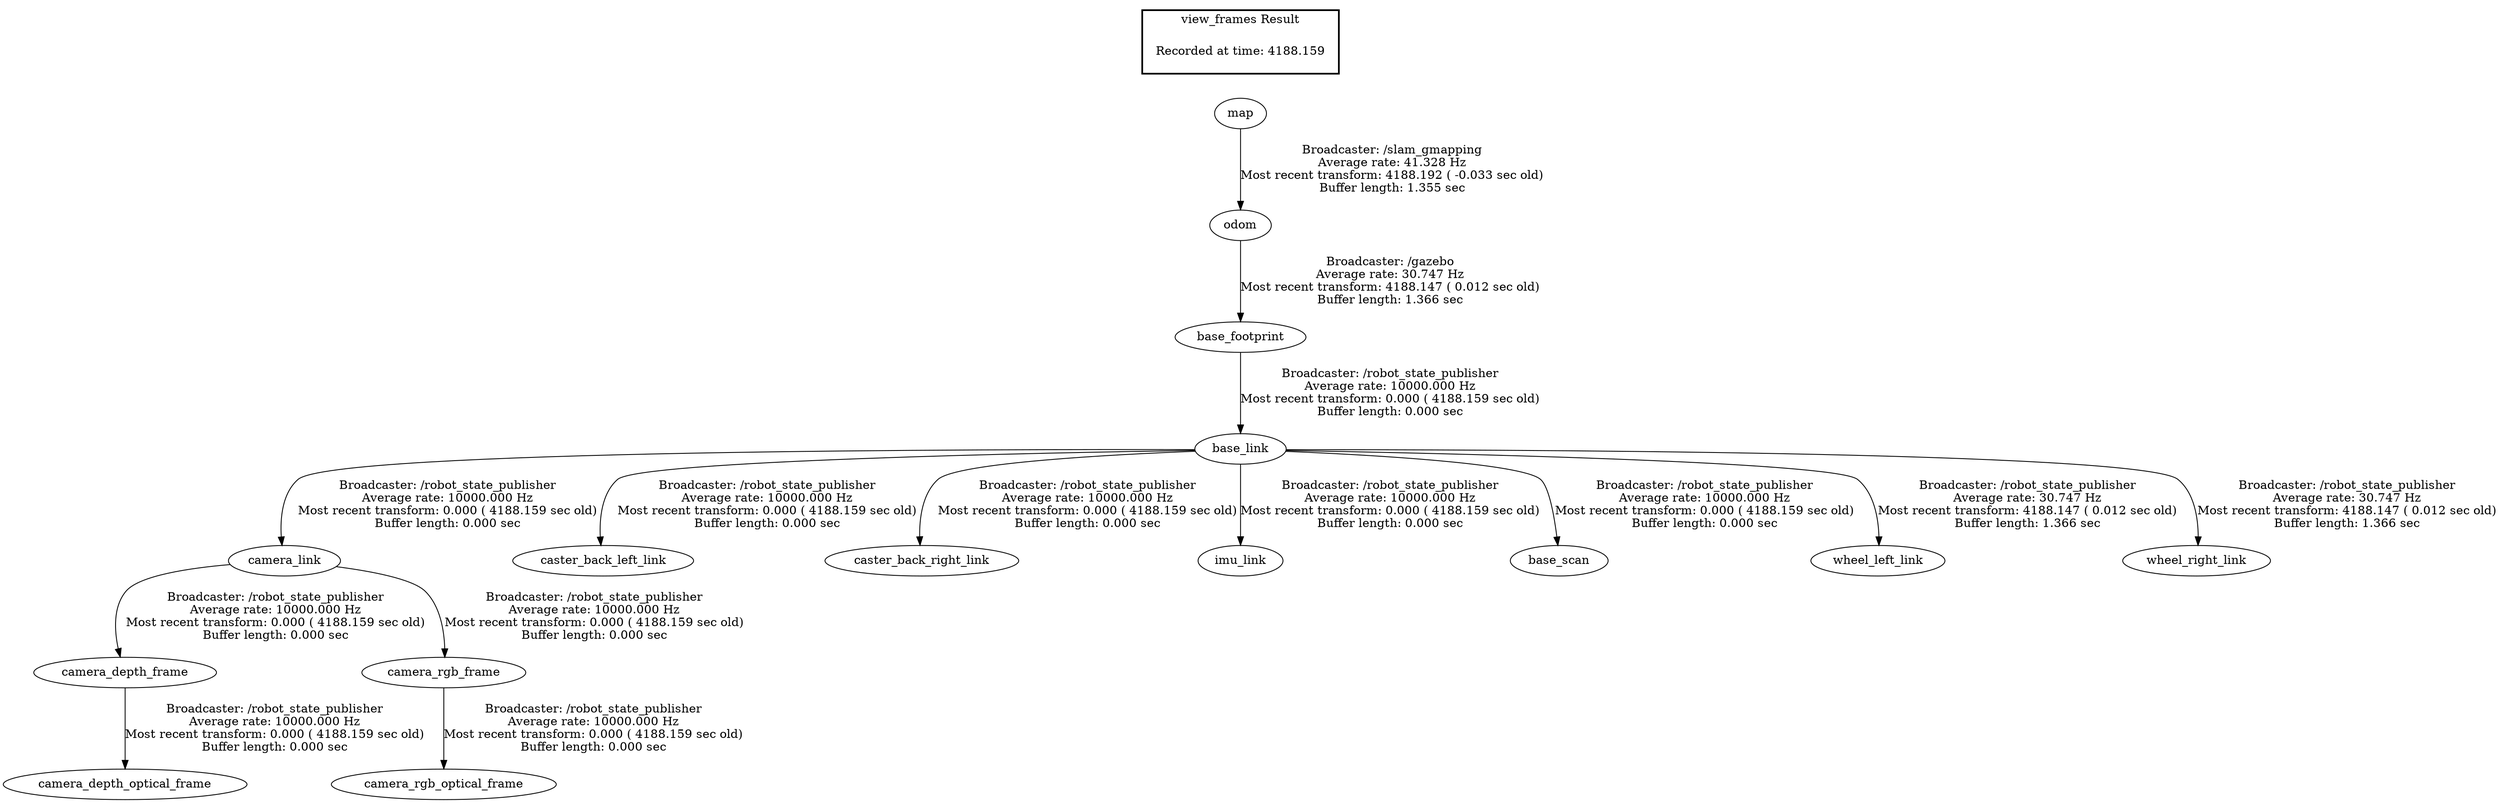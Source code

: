 digraph G {
"base_footprint" -> "base_link"[label="Broadcaster: /robot_state_publisher\nAverage rate: 10000.000 Hz\nMost recent transform: 0.000 ( 4188.159 sec old)\nBuffer length: 0.000 sec\n"];
"odom" -> "base_footprint"[label="Broadcaster: /gazebo\nAverage rate: 30.747 Hz\nMost recent transform: 4188.147 ( 0.012 sec old)\nBuffer length: 1.366 sec\n"];
"camera_link" -> "camera_depth_frame"[label="Broadcaster: /robot_state_publisher\nAverage rate: 10000.000 Hz\nMost recent transform: 0.000 ( 4188.159 sec old)\nBuffer length: 0.000 sec\n"];
"base_link" -> "camera_link"[label="Broadcaster: /robot_state_publisher\nAverage rate: 10000.000 Hz\nMost recent transform: 0.000 ( 4188.159 sec old)\nBuffer length: 0.000 sec\n"];
"camera_depth_frame" -> "camera_depth_optical_frame"[label="Broadcaster: /robot_state_publisher\nAverage rate: 10000.000 Hz\nMost recent transform: 0.000 ( 4188.159 sec old)\nBuffer length: 0.000 sec\n"];
"camera_link" -> "camera_rgb_frame"[label="Broadcaster: /robot_state_publisher\nAverage rate: 10000.000 Hz\nMost recent transform: 0.000 ( 4188.159 sec old)\nBuffer length: 0.000 sec\n"];
"camera_rgb_frame" -> "camera_rgb_optical_frame"[label="Broadcaster: /robot_state_publisher\nAverage rate: 10000.000 Hz\nMost recent transform: 0.000 ( 4188.159 sec old)\nBuffer length: 0.000 sec\n"];
"base_link" -> "caster_back_left_link"[label="Broadcaster: /robot_state_publisher\nAverage rate: 10000.000 Hz\nMost recent transform: 0.000 ( 4188.159 sec old)\nBuffer length: 0.000 sec\n"];
"base_link" -> "caster_back_right_link"[label="Broadcaster: /robot_state_publisher\nAverage rate: 10000.000 Hz\nMost recent transform: 0.000 ( 4188.159 sec old)\nBuffer length: 0.000 sec\n"];
"base_link" -> "imu_link"[label="Broadcaster: /robot_state_publisher\nAverage rate: 10000.000 Hz\nMost recent transform: 0.000 ( 4188.159 sec old)\nBuffer length: 0.000 sec\n"];
"base_link" -> "base_scan"[label="Broadcaster: /robot_state_publisher\nAverage rate: 10000.000 Hz\nMost recent transform: 0.000 ( 4188.159 sec old)\nBuffer length: 0.000 sec\n"];
"map" -> "odom"[label="Broadcaster: /slam_gmapping\nAverage rate: 41.328 Hz\nMost recent transform: 4188.192 ( -0.033 sec old)\nBuffer length: 1.355 sec\n"];
"base_link" -> "wheel_left_link"[label="Broadcaster: /robot_state_publisher\nAverage rate: 30.747 Hz\nMost recent transform: 4188.147 ( 0.012 sec old)\nBuffer length: 1.366 sec\n"];
"base_link" -> "wheel_right_link"[label="Broadcaster: /robot_state_publisher\nAverage rate: 30.747 Hz\nMost recent transform: 4188.147 ( 0.012 sec old)\nBuffer length: 1.366 sec\n"];
edge [style=invis];
 subgraph cluster_legend { style=bold; color=black; label ="view_frames Result";
"Recorded at time: 4188.159"[ shape=plaintext ] ;
 }->"map";
}